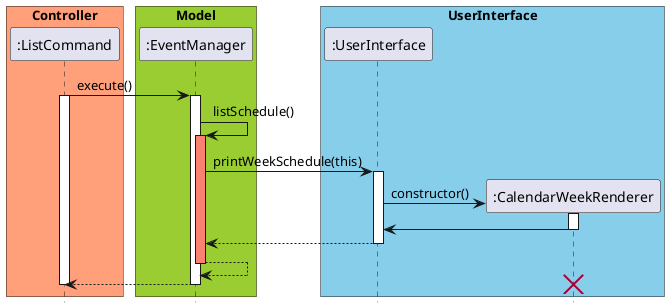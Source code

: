 @startuml
hide footbox
skinparam BoxPadding 5

box "Controller" #LightSalmon
participant ":ListCommand"
end box

box "Model" #YellowGreen
participant ":EventManager"
end box

box "UserInterface" #skyblue
participant ":UserInterface"
participant ":CalendarWeekRenderer"
end box

":ListCommand" -> ":EventManager" : execute()
activate ":ListCommand"
activate ":EventManager"
":EventManager" -> ":EventManager" : listSchedule()
activate ":EventManager" #Salmon
":EventManager" -> ":UserInterface" : printWeekSchedule(this)
activate ":UserInterface"
":UserInterface" -> ":CalendarWeekRenderer"** : constructor()
activate ":CalendarWeekRenderer"
":CalendarWeekRenderer" -> ":UserInterface"
deactivate ":CalendarWeekRenderer"
":UserInterface" --> ":EventManager"
deactivate ":UserInterface"
":EventManager" --> ":EventManager"
deactivate ":EventManager"
":EventManager" --> ":ListCommand"
deactivate
deactivate ":ListCommand"
destroy ":CalendarWeekRenderer"

@enduml